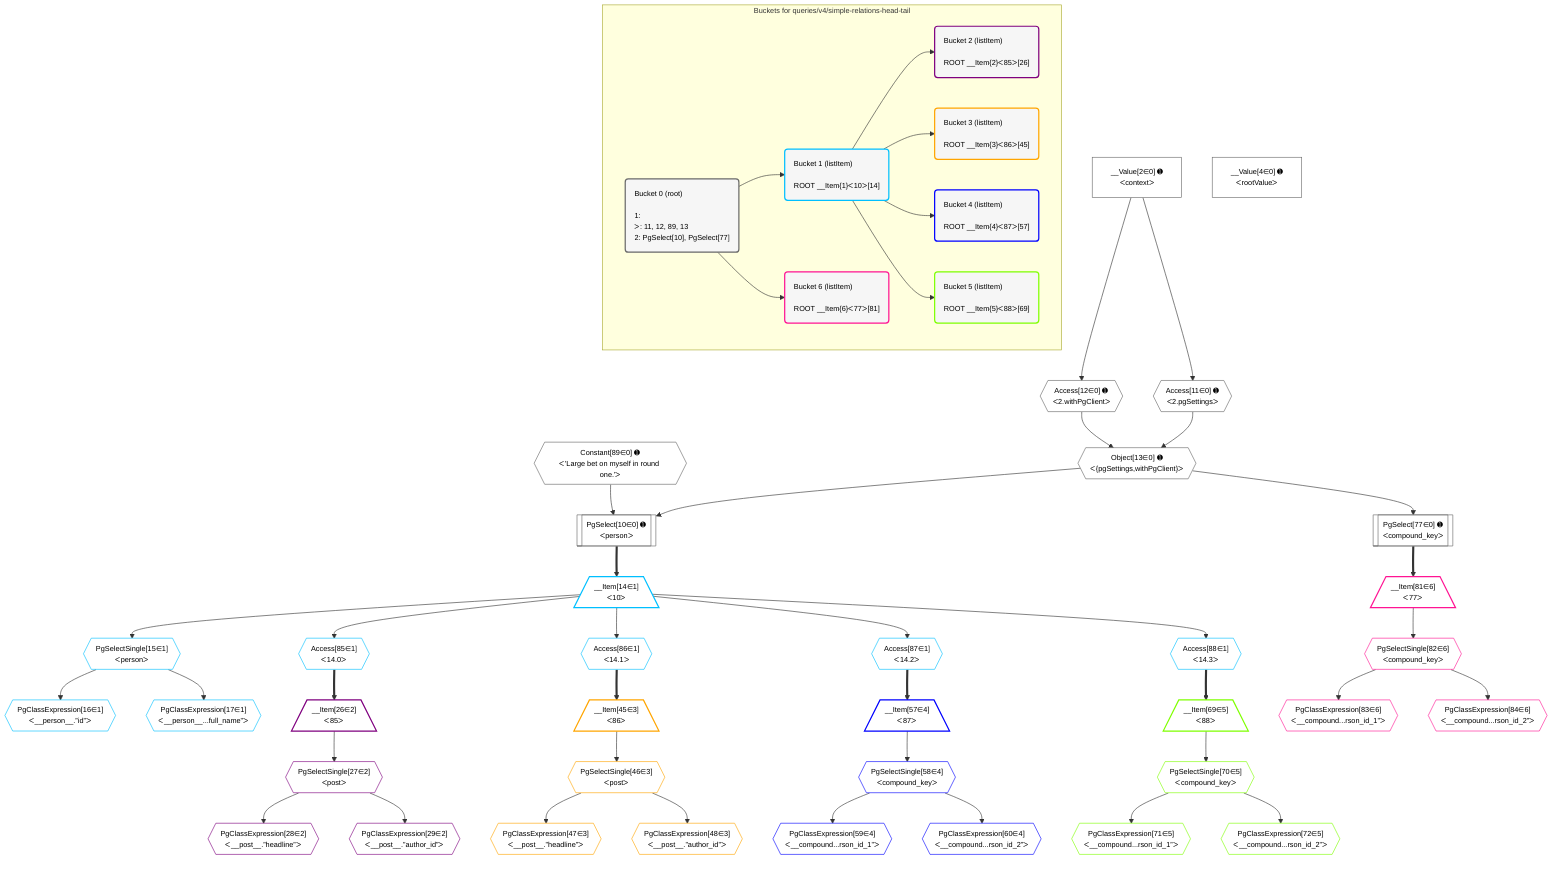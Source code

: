 %%{init: {'themeVariables': { 'fontSize': '12px'}}}%%
graph TD
    classDef path fill:#eee,stroke:#000,color:#000
    classDef plan fill:#fff,stroke-width:1px,color:#000
    classDef itemplan fill:#fff,stroke-width:2px,color:#000
    classDef unbatchedplan fill:#dff,stroke-width:1px,color:#000
    classDef sideeffectplan fill:#fcc,stroke-width:2px,color:#000
    classDef bucket fill:#f6f6f6,color:#000,stroke-width:2px,text-align:left


    %% plan dependencies
    PgSelect10[["PgSelect[10∈0] ➊<br />ᐸpersonᐳ"]]:::plan
    Object13{{"Object[13∈0] ➊<br />ᐸ{pgSettings,withPgClient}ᐳ"}}:::plan
    Constant89{{"Constant[89∈0] ➊<br />ᐸ'Large bet on myself in round one.'ᐳ"}}:::plan
    Object13 & Constant89 --> PgSelect10
    Access11{{"Access[11∈0] ➊<br />ᐸ2.pgSettingsᐳ"}}:::plan
    Access12{{"Access[12∈0] ➊<br />ᐸ2.withPgClientᐳ"}}:::plan
    Access11 & Access12 --> Object13
    __Value2["__Value[2∈0] ➊<br />ᐸcontextᐳ"]:::plan
    __Value2 --> Access11
    __Value2 --> Access12
    PgSelect77[["PgSelect[77∈0] ➊<br />ᐸcompound_keyᐳ"]]:::plan
    Object13 --> PgSelect77
    __Value4["__Value[4∈0] ➊<br />ᐸrootValueᐳ"]:::plan
    __Item14[/"__Item[14∈1]<br />ᐸ10ᐳ"\]:::itemplan
    PgSelect10 ==> __Item14
    PgSelectSingle15{{"PgSelectSingle[15∈1]<br />ᐸpersonᐳ"}}:::plan
    __Item14 --> PgSelectSingle15
    PgClassExpression16{{"PgClassExpression[16∈1]<br />ᐸ__person__.”id”ᐳ"}}:::plan
    PgSelectSingle15 --> PgClassExpression16
    PgClassExpression17{{"PgClassExpression[17∈1]<br />ᐸ__person__...full_name”ᐳ"}}:::plan
    PgSelectSingle15 --> PgClassExpression17
    Access85{{"Access[85∈1]<br />ᐸ14.0ᐳ"}}:::plan
    __Item14 --> Access85
    Access86{{"Access[86∈1]<br />ᐸ14.1ᐳ"}}:::plan
    __Item14 --> Access86
    Access87{{"Access[87∈1]<br />ᐸ14.2ᐳ"}}:::plan
    __Item14 --> Access87
    Access88{{"Access[88∈1]<br />ᐸ14.3ᐳ"}}:::plan
    __Item14 --> Access88
    __Item26[/"__Item[26∈2]<br />ᐸ85ᐳ"\]:::itemplan
    Access85 ==> __Item26
    PgSelectSingle27{{"PgSelectSingle[27∈2]<br />ᐸpostᐳ"}}:::plan
    __Item26 --> PgSelectSingle27
    PgClassExpression28{{"PgClassExpression[28∈2]<br />ᐸ__post__.”headline”ᐳ"}}:::plan
    PgSelectSingle27 --> PgClassExpression28
    PgClassExpression29{{"PgClassExpression[29∈2]<br />ᐸ__post__.”author_id”ᐳ"}}:::plan
    PgSelectSingle27 --> PgClassExpression29
    __Item45[/"__Item[45∈3]<br />ᐸ86ᐳ"\]:::itemplan
    Access86 ==> __Item45
    PgSelectSingle46{{"PgSelectSingle[46∈3]<br />ᐸpostᐳ"}}:::plan
    __Item45 --> PgSelectSingle46
    PgClassExpression47{{"PgClassExpression[47∈3]<br />ᐸ__post__.”headline”ᐳ"}}:::plan
    PgSelectSingle46 --> PgClassExpression47
    PgClassExpression48{{"PgClassExpression[48∈3]<br />ᐸ__post__.”author_id”ᐳ"}}:::plan
    PgSelectSingle46 --> PgClassExpression48
    __Item57[/"__Item[57∈4]<br />ᐸ87ᐳ"\]:::itemplan
    Access87 ==> __Item57
    PgSelectSingle58{{"PgSelectSingle[58∈4]<br />ᐸcompound_keyᐳ"}}:::plan
    __Item57 --> PgSelectSingle58
    PgClassExpression59{{"PgClassExpression[59∈4]<br />ᐸ__compound...rson_id_1”ᐳ"}}:::plan
    PgSelectSingle58 --> PgClassExpression59
    PgClassExpression60{{"PgClassExpression[60∈4]<br />ᐸ__compound...rson_id_2”ᐳ"}}:::plan
    PgSelectSingle58 --> PgClassExpression60
    __Item69[/"__Item[69∈5]<br />ᐸ88ᐳ"\]:::itemplan
    Access88 ==> __Item69
    PgSelectSingle70{{"PgSelectSingle[70∈5]<br />ᐸcompound_keyᐳ"}}:::plan
    __Item69 --> PgSelectSingle70
    PgClassExpression71{{"PgClassExpression[71∈5]<br />ᐸ__compound...rson_id_1”ᐳ"}}:::plan
    PgSelectSingle70 --> PgClassExpression71
    PgClassExpression72{{"PgClassExpression[72∈5]<br />ᐸ__compound...rson_id_2”ᐳ"}}:::plan
    PgSelectSingle70 --> PgClassExpression72
    __Item81[/"__Item[81∈6]<br />ᐸ77ᐳ"\]:::itemplan
    PgSelect77 ==> __Item81
    PgSelectSingle82{{"PgSelectSingle[82∈6]<br />ᐸcompound_keyᐳ"}}:::plan
    __Item81 --> PgSelectSingle82
    PgClassExpression83{{"PgClassExpression[83∈6]<br />ᐸ__compound...rson_id_1”ᐳ"}}:::plan
    PgSelectSingle82 --> PgClassExpression83
    PgClassExpression84{{"PgClassExpression[84∈6]<br />ᐸ__compound...rson_id_2”ᐳ"}}:::plan
    PgSelectSingle82 --> PgClassExpression84

    %% define steps

    subgraph "Buckets for queries/v4/simple-relations-head-tail"
    Bucket0("Bucket 0 (root)<br /><br />1: <br />ᐳ: 11, 12, 89, 13<br />2: PgSelect[10], PgSelect[77]"):::bucket
    classDef bucket0 stroke:#696969
    class Bucket0,__Value2,__Value4,PgSelect10,Access11,Access12,Object13,PgSelect77,Constant89 bucket0
    Bucket1("Bucket 1 (listItem)<br /><br />ROOT __Item{1}ᐸ10ᐳ[14]"):::bucket
    classDef bucket1 stroke:#00bfff
    class Bucket1,__Item14,PgSelectSingle15,PgClassExpression16,PgClassExpression17,Access85,Access86,Access87,Access88 bucket1
    Bucket2("Bucket 2 (listItem)<br /><br />ROOT __Item{2}ᐸ85ᐳ[26]"):::bucket
    classDef bucket2 stroke:#7f007f
    class Bucket2,__Item26,PgSelectSingle27,PgClassExpression28,PgClassExpression29 bucket2
    Bucket3("Bucket 3 (listItem)<br /><br />ROOT __Item{3}ᐸ86ᐳ[45]"):::bucket
    classDef bucket3 stroke:#ffa500
    class Bucket3,__Item45,PgSelectSingle46,PgClassExpression47,PgClassExpression48 bucket3
    Bucket4("Bucket 4 (listItem)<br /><br />ROOT __Item{4}ᐸ87ᐳ[57]"):::bucket
    classDef bucket4 stroke:#0000ff
    class Bucket4,__Item57,PgSelectSingle58,PgClassExpression59,PgClassExpression60 bucket4
    Bucket5("Bucket 5 (listItem)<br /><br />ROOT __Item{5}ᐸ88ᐳ[69]"):::bucket
    classDef bucket5 stroke:#7fff00
    class Bucket5,__Item69,PgSelectSingle70,PgClassExpression71,PgClassExpression72 bucket5
    Bucket6("Bucket 6 (listItem)<br /><br />ROOT __Item{6}ᐸ77ᐳ[81]"):::bucket
    classDef bucket6 stroke:#ff1493
    class Bucket6,__Item81,PgSelectSingle82,PgClassExpression83,PgClassExpression84 bucket6
    Bucket0 --> Bucket1 & Bucket6
    Bucket1 --> Bucket2 & Bucket3 & Bucket4 & Bucket5
    end